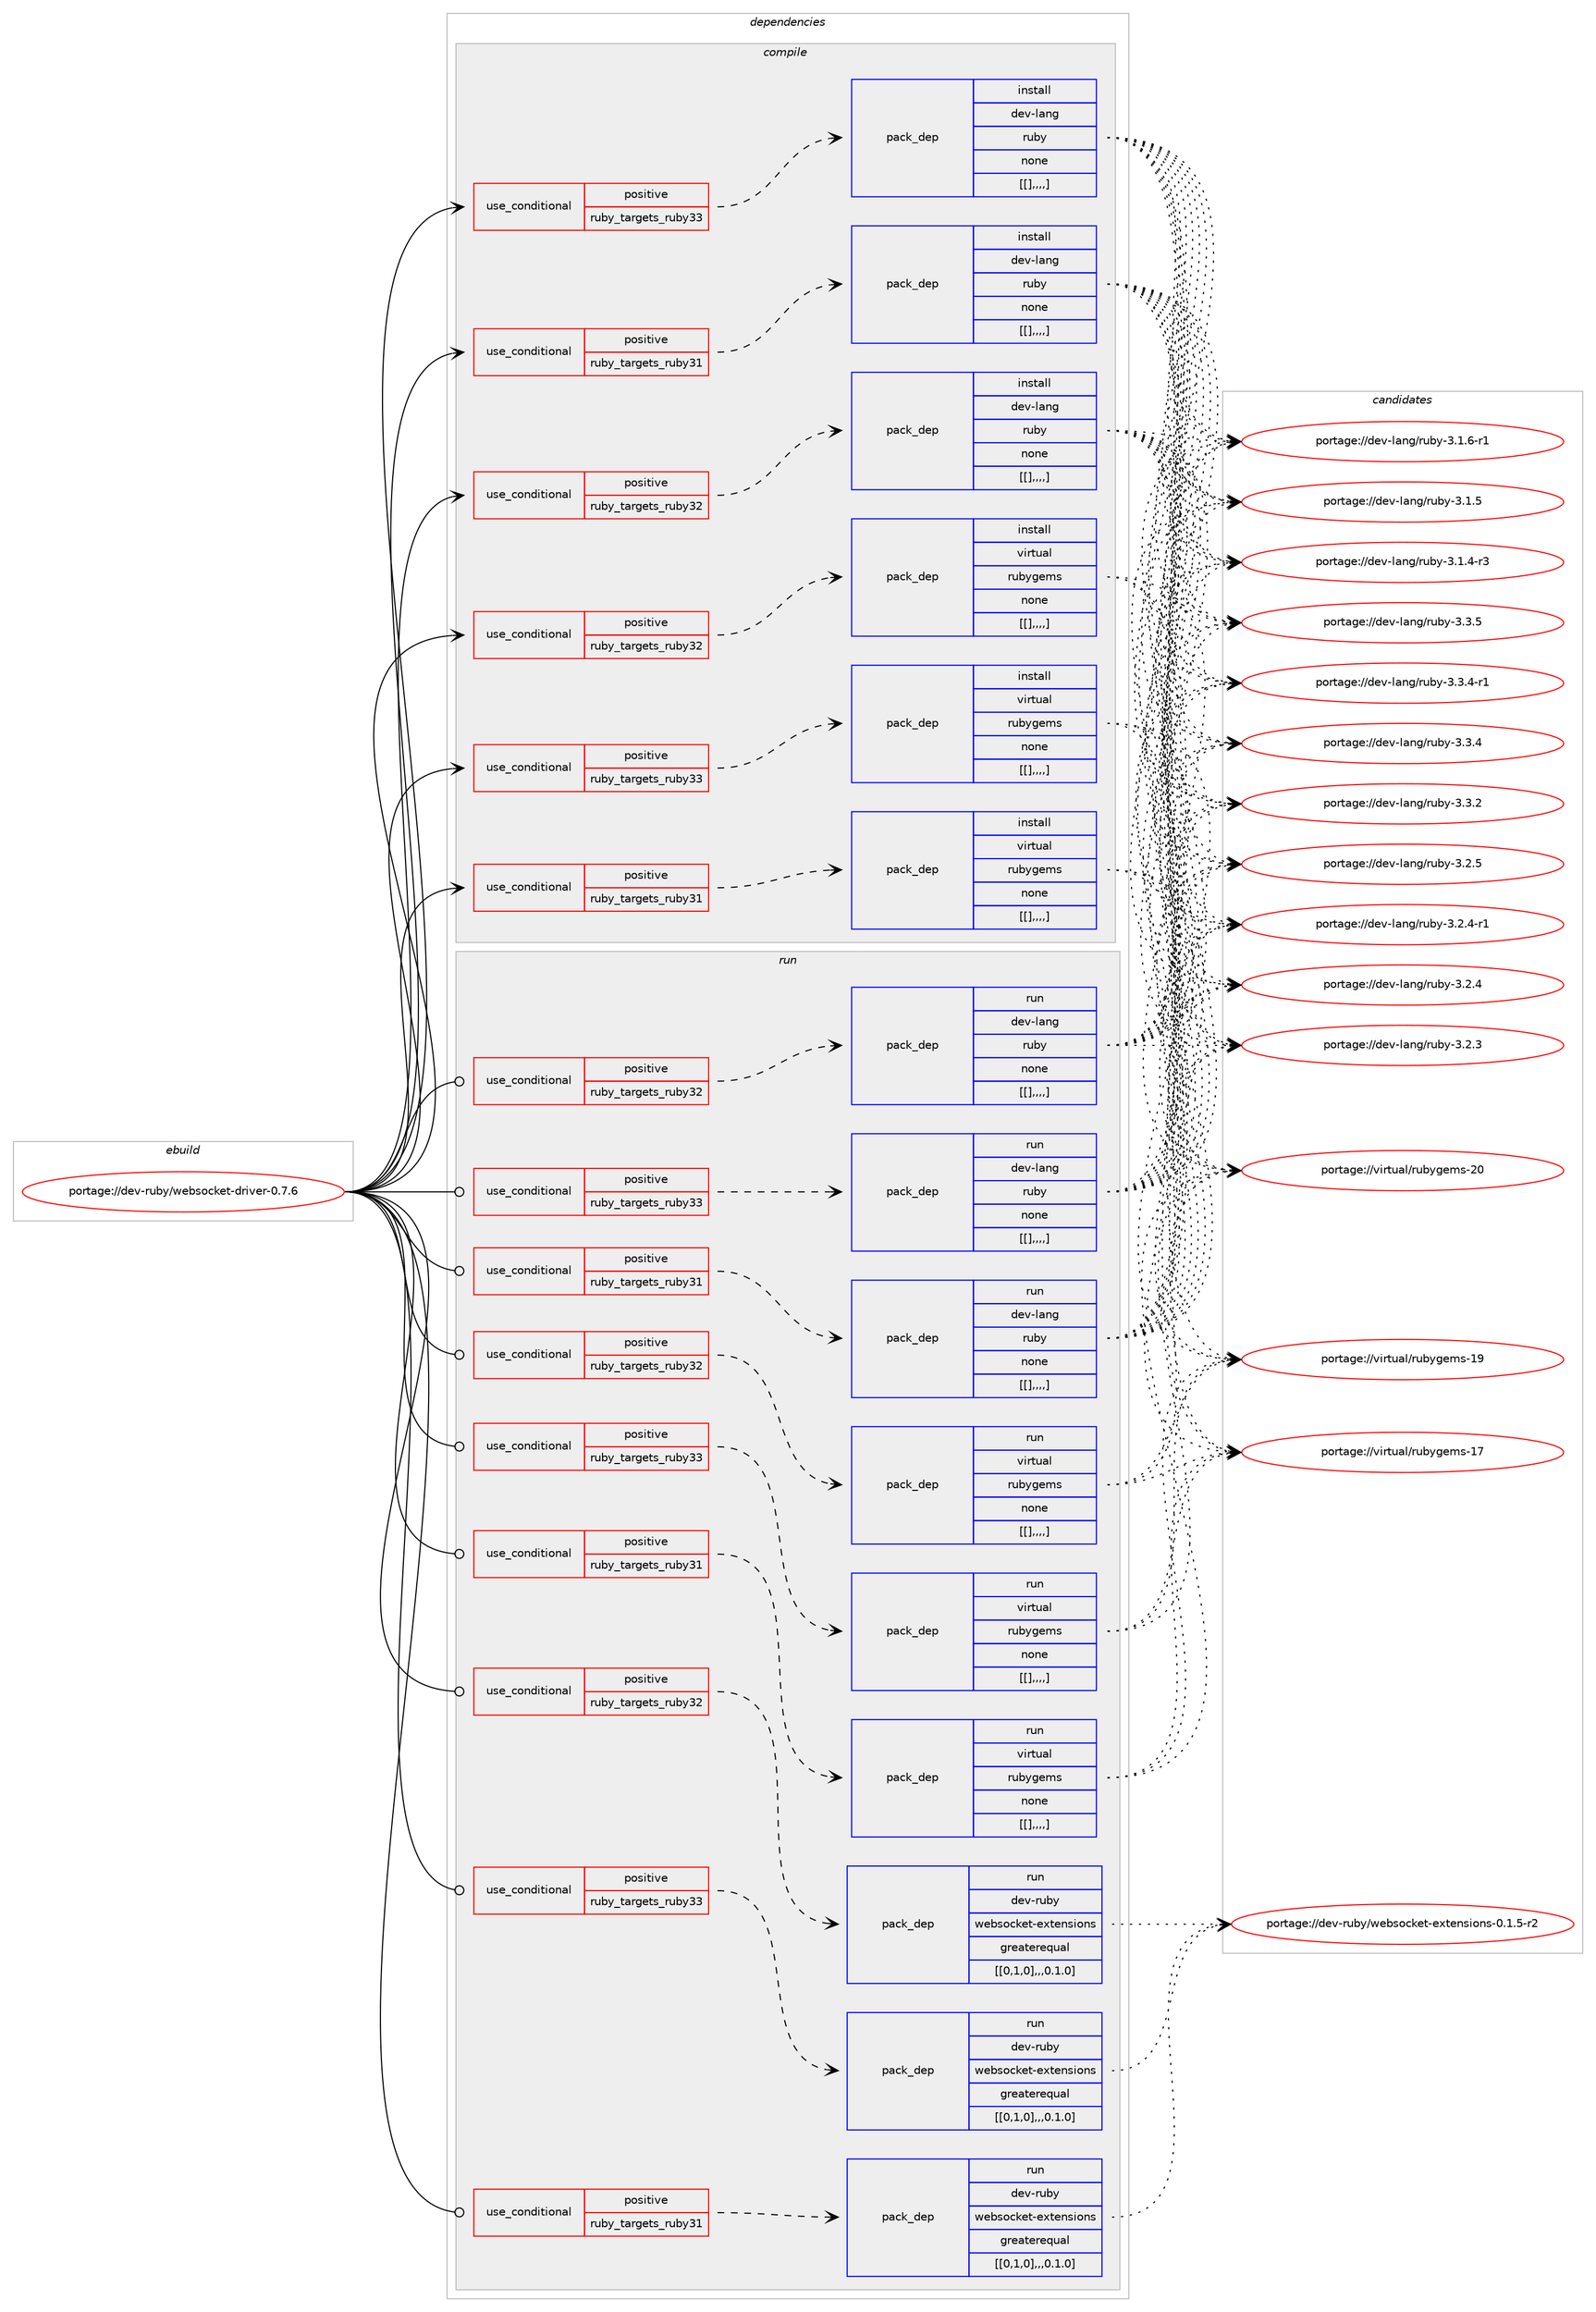 digraph prolog {

# *************
# Graph options
# *************

newrank=true;
concentrate=true;
compound=true;
graph [rankdir=LR,fontname=Helvetica,fontsize=10,ranksep=1.5];#, ranksep=2.5, nodesep=0.2];
edge  [arrowhead=vee];
node  [fontname=Helvetica,fontsize=10];

# **********
# The ebuild
# **********

subgraph cluster_leftcol {
color=gray;
label=<<i>ebuild</i>>;
id [label="portage://dev-ruby/websocket-driver-0.7.6", color=red, width=4, href="../dev-ruby/websocket-driver-0.7.6.svg"];
}

# ****************
# The dependencies
# ****************

subgraph cluster_midcol {
color=gray;
label=<<i>dependencies</i>>;
subgraph cluster_compile {
fillcolor="#eeeeee";
style=filled;
label=<<i>compile</i>>;
subgraph cond60398 {
dependency211350 [label=<<TABLE BORDER="0" CELLBORDER="1" CELLSPACING="0" CELLPADDING="4"><TR><TD ROWSPAN="3" CELLPADDING="10">use_conditional</TD></TR><TR><TD>positive</TD></TR><TR><TD>ruby_targets_ruby31</TD></TR></TABLE>>, shape=none, color=red];
subgraph pack149569 {
dependency211351 [label=<<TABLE BORDER="0" CELLBORDER="1" CELLSPACING="0" CELLPADDING="4" WIDTH="220"><TR><TD ROWSPAN="6" CELLPADDING="30">pack_dep</TD></TR><TR><TD WIDTH="110">install</TD></TR><TR><TD>dev-lang</TD></TR><TR><TD>ruby</TD></TR><TR><TD>none</TD></TR><TR><TD>[[],,,,]</TD></TR></TABLE>>, shape=none, color=blue];
}
dependency211350:e -> dependency211351:w [weight=20,style="dashed",arrowhead="vee"];
}
id:e -> dependency211350:w [weight=20,style="solid",arrowhead="vee"];
subgraph cond60399 {
dependency211352 [label=<<TABLE BORDER="0" CELLBORDER="1" CELLSPACING="0" CELLPADDING="4"><TR><TD ROWSPAN="3" CELLPADDING="10">use_conditional</TD></TR><TR><TD>positive</TD></TR><TR><TD>ruby_targets_ruby31</TD></TR></TABLE>>, shape=none, color=red];
subgraph pack149570 {
dependency211353 [label=<<TABLE BORDER="0" CELLBORDER="1" CELLSPACING="0" CELLPADDING="4" WIDTH="220"><TR><TD ROWSPAN="6" CELLPADDING="30">pack_dep</TD></TR><TR><TD WIDTH="110">install</TD></TR><TR><TD>virtual</TD></TR><TR><TD>rubygems</TD></TR><TR><TD>none</TD></TR><TR><TD>[[],,,,]</TD></TR></TABLE>>, shape=none, color=blue];
}
dependency211352:e -> dependency211353:w [weight=20,style="dashed",arrowhead="vee"];
}
id:e -> dependency211352:w [weight=20,style="solid",arrowhead="vee"];
subgraph cond60400 {
dependency211354 [label=<<TABLE BORDER="0" CELLBORDER="1" CELLSPACING="0" CELLPADDING="4"><TR><TD ROWSPAN="3" CELLPADDING="10">use_conditional</TD></TR><TR><TD>positive</TD></TR><TR><TD>ruby_targets_ruby32</TD></TR></TABLE>>, shape=none, color=red];
subgraph pack149571 {
dependency211355 [label=<<TABLE BORDER="0" CELLBORDER="1" CELLSPACING="0" CELLPADDING="4" WIDTH="220"><TR><TD ROWSPAN="6" CELLPADDING="30">pack_dep</TD></TR><TR><TD WIDTH="110">install</TD></TR><TR><TD>dev-lang</TD></TR><TR><TD>ruby</TD></TR><TR><TD>none</TD></TR><TR><TD>[[],,,,]</TD></TR></TABLE>>, shape=none, color=blue];
}
dependency211354:e -> dependency211355:w [weight=20,style="dashed",arrowhead="vee"];
}
id:e -> dependency211354:w [weight=20,style="solid",arrowhead="vee"];
subgraph cond60401 {
dependency211356 [label=<<TABLE BORDER="0" CELLBORDER="1" CELLSPACING="0" CELLPADDING="4"><TR><TD ROWSPAN="3" CELLPADDING="10">use_conditional</TD></TR><TR><TD>positive</TD></TR><TR><TD>ruby_targets_ruby32</TD></TR></TABLE>>, shape=none, color=red];
subgraph pack149572 {
dependency211357 [label=<<TABLE BORDER="0" CELLBORDER="1" CELLSPACING="0" CELLPADDING="4" WIDTH="220"><TR><TD ROWSPAN="6" CELLPADDING="30">pack_dep</TD></TR><TR><TD WIDTH="110">install</TD></TR><TR><TD>virtual</TD></TR><TR><TD>rubygems</TD></TR><TR><TD>none</TD></TR><TR><TD>[[],,,,]</TD></TR></TABLE>>, shape=none, color=blue];
}
dependency211356:e -> dependency211357:w [weight=20,style="dashed",arrowhead="vee"];
}
id:e -> dependency211356:w [weight=20,style="solid",arrowhead="vee"];
subgraph cond60402 {
dependency211358 [label=<<TABLE BORDER="0" CELLBORDER="1" CELLSPACING="0" CELLPADDING="4"><TR><TD ROWSPAN="3" CELLPADDING="10">use_conditional</TD></TR><TR><TD>positive</TD></TR><TR><TD>ruby_targets_ruby33</TD></TR></TABLE>>, shape=none, color=red];
subgraph pack149573 {
dependency211359 [label=<<TABLE BORDER="0" CELLBORDER="1" CELLSPACING="0" CELLPADDING="4" WIDTH="220"><TR><TD ROWSPAN="6" CELLPADDING="30">pack_dep</TD></TR><TR><TD WIDTH="110">install</TD></TR><TR><TD>dev-lang</TD></TR><TR><TD>ruby</TD></TR><TR><TD>none</TD></TR><TR><TD>[[],,,,]</TD></TR></TABLE>>, shape=none, color=blue];
}
dependency211358:e -> dependency211359:w [weight=20,style="dashed",arrowhead="vee"];
}
id:e -> dependency211358:w [weight=20,style="solid",arrowhead="vee"];
subgraph cond60403 {
dependency211360 [label=<<TABLE BORDER="0" CELLBORDER="1" CELLSPACING="0" CELLPADDING="4"><TR><TD ROWSPAN="3" CELLPADDING="10">use_conditional</TD></TR><TR><TD>positive</TD></TR><TR><TD>ruby_targets_ruby33</TD></TR></TABLE>>, shape=none, color=red];
subgraph pack149574 {
dependency211361 [label=<<TABLE BORDER="0" CELLBORDER="1" CELLSPACING="0" CELLPADDING="4" WIDTH="220"><TR><TD ROWSPAN="6" CELLPADDING="30">pack_dep</TD></TR><TR><TD WIDTH="110">install</TD></TR><TR><TD>virtual</TD></TR><TR><TD>rubygems</TD></TR><TR><TD>none</TD></TR><TR><TD>[[],,,,]</TD></TR></TABLE>>, shape=none, color=blue];
}
dependency211360:e -> dependency211361:w [weight=20,style="dashed",arrowhead="vee"];
}
id:e -> dependency211360:w [weight=20,style="solid",arrowhead="vee"];
}
subgraph cluster_compileandrun {
fillcolor="#eeeeee";
style=filled;
label=<<i>compile and run</i>>;
}
subgraph cluster_run {
fillcolor="#eeeeee";
style=filled;
label=<<i>run</i>>;
subgraph cond60404 {
dependency211362 [label=<<TABLE BORDER="0" CELLBORDER="1" CELLSPACING="0" CELLPADDING="4"><TR><TD ROWSPAN="3" CELLPADDING="10">use_conditional</TD></TR><TR><TD>positive</TD></TR><TR><TD>ruby_targets_ruby31</TD></TR></TABLE>>, shape=none, color=red];
subgraph pack149575 {
dependency211363 [label=<<TABLE BORDER="0" CELLBORDER="1" CELLSPACING="0" CELLPADDING="4" WIDTH="220"><TR><TD ROWSPAN="6" CELLPADDING="30">pack_dep</TD></TR><TR><TD WIDTH="110">run</TD></TR><TR><TD>dev-lang</TD></TR><TR><TD>ruby</TD></TR><TR><TD>none</TD></TR><TR><TD>[[],,,,]</TD></TR></TABLE>>, shape=none, color=blue];
}
dependency211362:e -> dependency211363:w [weight=20,style="dashed",arrowhead="vee"];
}
id:e -> dependency211362:w [weight=20,style="solid",arrowhead="odot"];
subgraph cond60405 {
dependency211364 [label=<<TABLE BORDER="0" CELLBORDER="1" CELLSPACING="0" CELLPADDING="4"><TR><TD ROWSPAN="3" CELLPADDING="10">use_conditional</TD></TR><TR><TD>positive</TD></TR><TR><TD>ruby_targets_ruby31</TD></TR></TABLE>>, shape=none, color=red];
subgraph pack149576 {
dependency211365 [label=<<TABLE BORDER="0" CELLBORDER="1" CELLSPACING="0" CELLPADDING="4" WIDTH="220"><TR><TD ROWSPAN="6" CELLPADDING="30">pack_dep</TD></TR><TR><TD WIDTH="110">run</TD></TR><TR><TD>dev-ruby</TD></TR><TR><TD>websocket-extensions</TD></TR><TR><TD>greaterequal</TD></TR><TR><TD>[[0,1,0],,,0.1.0]</TD></TR></TABLE>>, shape=none, color=blue];
}
dependency211364:e -> dependency211365:w [weight=20,style="dashed",arrowhead="vee"];
}
id:e -> dependency211364:w [weight=20,style="solid",arrowhead="odot"];
subgraph cond60406 {
dependency211366 [label=<<TABLE BORDER="0" CELLBORDER="1" CELLSPACING="0" CELLPADDING="4"><TR><TD ROWSPAN="3" CELLPADDING="10">use_conditional</TD></TR><TR><TD>positive</TD></TR><TR><TD>ruby_targets_ruby31</TD></TR></TABLE>>, shape=none, color=red];
subgraph pack149577 {
dependency211367 [label=<<TABLE BORDER="0" CELLBORDER="1" CELLSPACING="0" CELLPADDING="4" WIDTH="220"><TR><TD ROWSPAN="6" CELLPADDING="30">pack_dep</TD></TR><TR><TD WIDTH="110">run</TD></TR><TR><TD>virtual</TD></TR><TR><TD>rubygems</TD></TR><TR><TD>none</TD></TR><TR><TD>[[],,,,]</TD></TR></TABLE>>, shape=none, color=blue];
}
dependency211366:e -> dependency211367:w [weight=20,style="dashed",arrowhead="vee"];
}
id:e -> dependency211366:w [weight=20,style="solid",arrowhead="odot"];
subgraph cond60407 {
dependency211368 [label=<<TABLE BORDER="0" CELLBORDER="1" CELLSPACING="0" CELLPADDING="4"><TR><TD ROWSPAN="3" CELLPADDING="10">use_conditional</TD></TR><TR><TD>positive</TD></TR><TR><TD>ruby_targets_ruby32</TD></TR></TABLE>>, shape=none, color=red];
subgraph pack149578 {
dependency211369 [label=<<TABLE BORDER="0" CELLBORDER="1" CELLSPACING="0" CELLPADDING="4" WIDTH="220"><TR><TD ROWSPAN="6" CELLPADDING="30">pack_dep</TD></TR><TR><TD WIDTH="110">run</TD></TR><TR><TD>dev-lang</TD></TR><TR><TD>ruby</TD></TR><TR><TD>none</TD></TR><TR><TD>[[],,,,]</TD></TR></TABLE>>, shape=none, color=blue];
}
dependency211368:e -> dependency211369:w [weight=20,style="dashed",arrowhead="vee"];
}
id:e -> dependency211368:w [weight=20,style="solid",arrowhead="odot"];
subgraph cond60408 {
dependency211370 [label=<<TABLE BORDER="0" CELLBORDER="1" CELLSPACING="0" CELLPADDING="4"><TR><TD ROWSPAN="3" CELLPADDING="10">use_conditional</TD></TR><TR><TD>positive</TD></TR><TR><TD>ruby_targets_ruby32</TD></TR></TABLE>>, shape=none, color=red];
subgraph pack149579 {
dependency211371 [label=<<TABLE BORDER="0" CELLBORDER="1" CELLSPACING="0" CELLPADDING="4" WIDTH="220"><TR><TD ROWSPAN="6" CELLPADDING="30">pack_dep</TD></TR><TR><TD WIDTH="110">run</TD></TR><TR><TD>dev-ruby</TD></TR><TR><TD>websocket-extensions</TD></TR><TR><TD>greaterequal</TD></TR><TR><TD>[[0,1,0],,,0.1.0]</TD></TR></TABLE>>, shape=none, color=blue];
}
dependency211370:e -> dependency211371:w [weight=20,style="dashed",arrowhead="vee"];
}
id:e -> dependency211370:w [weight=20,style="solid",arrowhead="odot"];
subgraph cond60409 {
dependency211372 [label=<<TABLE BORDER="0" CELLBORDER="1" CELLSPACING="0" CELLPADDING="4"><TR><TD ROWSPAN="3" CELLPADDING="10">use_conditional</TD></TR><TR><TD>positive</TD></TR><TR><TD>ruby_targets_ruby32</TD></TR></TABLE>>, shape=none, color=red];
subgraph pack149580 {
dependency211373 [label=<<TABLE BORDER="0" CELLBORDER="1" CELLSPACING="0" CELLPADDING="4" WIDTH="220"><TR><TD ROWSPAN="6" CELLPADDING="30">pack_dep</TD></TR><TR><TD WIDTH="110">run</TD></TR><TR><TD>virtual</TD></TR><TR><TD>rubygems</TD></TR><TR><TD>none</TD></TR><TR><TD>[[],,,,]</TD></TR></TABLE>>, shape=none, color=blue];
}
dependency211372:e -> dependency211373:w [weight=20,style="dashed",arrowhead="vee"];
}
id:e -> dependency211372:w [weight=20,style="solid",arrowhead="odot"];
subgraph cond60410 {
dependency211374 [label=<<TABLE BORDER="0" CELLBORDER="1" CELLSPACING="0" CELLPADDING="4"><TR><TD ROWSPAN="3" CELLPADDING="10">use_conditional</TD></TR><TR><TD>positive</TD></TR><TR><TD>ruby_targets_ruby33</TD></TR></TABLE>>, shape=none, color=red];
subgraph pack149581 {
dependency211375 [label=<<TABLE BORDER="0" CELLBORDER="1" CELLSPACING="0" CELLPADDING="4" WIDTH="220"><TR><TD ROWSPAN="6" CELLPADDING="30">pack_dep</TD></TR><TR><TD WIDTH="110">run</TD></TR><TR><TD>dev-lang</TD></TR><TR><TD>ruby</TD></TR><TR><TD>none</TD></TR><TR><TD>[[],,,,]</TD></TR></TABLE>>, shape=none, color=blue];
}
dependency211374:e -> dependency211375:w [weight=20,style="dashed",arrowhead="vee"];
}
id:e -> dependency211374:w [weight=20,style="solid",arrowhead="odot"];
subgraph cond60411 {
dependency211376 [label=<<TABLE BORDER="0" CELLBORDER="1" CELLSPACING="0" CELLPADDING="4"><TR><TD ROWSPAN="3" CELLPADDING="10">use_conditional</TD></TR><TR><TD>positive</TD></TR><TR><TD>ruby_targets_ruby33</TD></TR></TABLE>>, shape=none, color=red];
subgraph pack149582 {
dependency211377 [label=<<TABLE BORDER="0" CELLBORDER="1" CELLSPACING="0" CELLPADDING="4" WIDTH="220"><TR><TD ROWSPAN="6" CELLPADDING="30">pack_dep</TD></TR><TR><TD WIDTH="110">run</TD></TR><TR><TD>dev-ruby</TD></TR><TR><TD>websocket-extensions</TD></TR><TR><TD>greaterequal</TD></TR><TR><TD>[[0,1,0],,,0.1.0]</TD></TR></TABLE>>, shape=none, color=blue];
}
dependency211376:e -> dependency211377:w [weight=20,style="dashed",arrowhead="vee"];
}
id:e -> dependency211376:w [weight=20,style="solid",arrowhead="odot"];
subgraph cond60412 {
dependency211378 [label=<<TABLE BORDER="0" CELLBORDER="1" CELLSPACING="0" CELLPADDING="4"><TR><TD ROWSPAN="3" CELLPADDING="10">use_conditional</TD></TR><TR><TD>positive</TD></TR><TR><TD>ruby_targets_ruby33</TD></TR></TABLE>>, shape=none, color=red];
subgraph pack149583 {
dependency211379 [label=<<TABLE BORDER="0" CELLBORDER="1" CELLSPACING="0" CELLPADDING="4" WIDTH="220"><TR><TD ROWSPAN="6" CELLPADDING="30">pack_dep</TD></TR><TR><TD WIDTH="110">run</TD></TR><TR><TD>virtual</TD></TR><TR><TD>rubygems</TD></TR><TR><TD>none</TD></TR><TR><TD>[[],,,,]</TD></TR></TABLE>>, shape=none, color=blue];
}
dependency211378:e -> dependency211379:w [weight=20,style="dashed",arrowhead="vee"];
}
id:e -> dependency211378:w [weight=20,style="solid",arrowhead="odot"];
}
}

# **************
# The candidates
# **************

subgraph cluster_choices {
rank=same;
color=gray;
label=<<i>candidates</i>>;

subgraph choice149569 {
color=black;
nodesep=1;
choice10010111845108971101034711411798121455146514653 [label="portage://dev-lang/ruby-3.3.5", color=red, width=4,href="../dev-lang/ruby-3.3.5.svg"];
choice100101118451089711010347114117981214551465146524511449 [label="portage://dev-lang/ruby-3.3.4-r1", color=red, width=4,href="../dev-lang/ruby-3.3.4-r1.svg"];
choice10010111845108971101034711411798121455146514652 [label="portage://dev-lang/ruby-3.3.4", color=red, width=4,href="../dev-lang/ruby-3.3.4.svg"];
choice10010111845108971101034711411798121455146514650 [label="portage://dev-lang/ruby-3.3.2", color=red, width=4,href="../dev-lang/ruby-3.3.2.svg"];
choice10010111845108971101034711411798121455146504653 [label="portage://dev-lang/ruby-3.2.5", color=red, width=4,href="../dev-lang/ruby-3.2.5.svg"];
choice100101118451089711010347114117981214551465046524511449 [label="portage://dev-lang/ruby-3.2.4-r1", color=red, width=4,href="../dev-lang/ruby-3.2.4-r1.svg"];
choice10010111845108971101034711411798121455146504652 [label="portage://dev-lang/ruby-3.2.4", color=red, width=4,href="../dev-lang/ruby-3.2.4.svg"];
choice10010111845108971101034711411798121455146504651 [label="portage://dev-lang/ruby-3.2.3", color=red, width=4,href="../dev-lang/ruby-3.2.3.svg"];
choice100101118451089711010347114117981214551464946544511449 [label="portage://dev-lang/ruby-3.1.6-r1", color=red, width=4,href="../dev-lang/ruby-3.1.6-r1.svg"];
choice10010111845108971101034711411798121455146494653 [label="portage://dev-lang/ruby-3.1.5", color=red, width=4,href="../dev-lang/ruby-3.1.5.svg"];
choice100101118451089711010347114117981214551464946524511451 [label="portage://dev-lang/ruby-3.1.4-r3", color=red, width=4,href="../dev-lang/ruby-3.1.4-r3.svg"];
dependency211351:e -> choice10010111845108971101034711411798121455146514653:w [style=dotted,weight="100"];
dependency211351:e -> choice100101118451089711010347114117981214551465146524511449:w [style=dotted,weight="100"];
dependency211351:e -> choice10010111845108971101034711411798121455146514652:w [style=dotted,weight="100"];
dependency211351:e -> choice10010111845108971101034711411798121455146514650:w [style=dotted,weight="100"];
dependency211351:e -> choice10010111845108971101034711411798121455146504653:w [style=dotted,weight="100"];
dependency211351:e -> choice100101118451089711010347114117981214551465046524511449:w [style=dotted,weight="100"];
dependency211351:e -> choice10010111845108971101034711411798121455146504652:w [style=dotted,weight="100"];
dependency211351:e -> choice10010111845108971101034711411798121455146504651:w [style=dotted,weight="100"];
dependency211351:e -> choice100101118451089711010347114117981214551464946544511449:w [style=dotted,weight="100"];
dependency211351:e -> choice10010111845108971101034711411798121455146494653:w [style=dotted,weight="100"];
dependency211351:e -> choice100101118451089711010347114117981214551464946524511451:w [style=dotted,weight="100"];
}
subgraph choice149570 {
color=black;
nodesep=1;
choice118105114116117971084711411798121103101109115455048 [label="portage://virtual/rubygems-20", color=red, width=4,href="../virtual/rubygems-20.svg"];
choice118105114116117971084711411798121103101109115454957 [label="portage://virtual/rubygems-19", color=red, width=4,href="../virtual/rubygems-19.svg"];
choice118105114116117971084711411798121103101109115454955 [label="portage://virtual/rubygems-17", color=red, width=4,href="../virtual/rubygems-17.svg"];
dependency211353:e -> choice118105114116117971084711411798121103101109115455048:w [style=dotted,weight="100"];
dependency211353:e -> choice118105114116117971084711411798121103101109115454957:w [style=dotted,weight="100"];
dependency211353:e -> choice118105114116117971084711411798121103101109115454955:w [style=dotted,weight="100"];
}
subgraph choice149571 {
color=black;
nodesep=1;
choice10010111845108971101034711411798121455146514653 [label="portage://dev-lang/ruby-3.3.5", color=red, width=4,href="../dev-lang/ruby-3.3.5.svg"];
choice100101118451089711010347114117981214551465146524511449 [label="portage://dev-lang/ruby-3.3.4-r1", color=red, width=4,href="../dev-lang/ruby-3.3.4-r1.svg"];
choice10010111845108971101034711411798121455146514652 [label="portage://dev-lang/ruby-3.3.4", color=red, width=4,href="../dev-lang/ruby-3.3.4.svg"];
choice10010111845108971101034711411798121455146514650 [label="portage://dev-lang/ruby-3.3.2", color=red, width=4,href="../dev-lang/ruby-3.3.2.svg"];
choice10010111845108971101034711411798121455146504653 [label="portage://dev-lang/ruby-3.2.5", color=red, width=4,href="../dev-lang/ruby-3.2.5.svg"];
choice100101118451089711010347114117981214551465046524511449 [label="portage://dev-lang/ruby-3.2.4-r1", color=red, width=4,href="../dev-lang/ruby-3.2.4-r1.svg"];
choice10010111845108971101034711411798121455146504652 [label="portage://dev-lang/ruby-3.2.4", color=red, width=4,href="../dev-lang/ruby-3.2.4.svg"];
choice10010111845108971101034711411798121455146504651 [label="portage://dev-lang/ruby-3.2.3", color=red, width=4,href="../dev-lang/ruby-3.2.3.svg"];
choice100101118451089711010347114117981214551464946544511449 [label="portage://dev-lang/ruby-3.1.6-r1", color=red, width=4,href="../dev-lang/ruby-3.1.6-r1.svg"];
choice10010111845108971101034711411798121455146494653 [label="portage://dev-lang/ruby-3.1.5", color=red, width=4,href="../dev-lang/ruby-3.1.5.svg"];
choice100101118451089711010347114117981214551464946524511451 [label="portage://dev-lang/ruby-3.1.4-r3", color=red, width=4,href="../dev-lang/ruby-3.1.4-r3.svg"];
dependency211355:e -> choice10010111845108971101034711411798121455146514653:w [style=dotted,weight="100"];
dependency211355:e -> choice100101118451089711010347114117981214551465146524511449:w [style=dotted,weight="100"];
dependency211355:e -> choice10010111845108971101034711411798121455146514652:w [style=dotted,weight="100"];
dependency211355:e -> choice10010111845108971101034711411798121455146514650:w [style=dotted,weight="100"];
dependency211355:e -> choice10010111845108971101034711411798121455146504653:w [style=dotted,weight="100"];
dependency211355:e -> choice100101118451089711010347114117981214551465046524511449:w [style=dotted,weight="100"];
dependency211355:e -> choice10010111845108971101034711411798121455146504652:w [style=dotted,weight="100"];
dependency211355:e -> choice10010111845108971101034711411798121455146504651:w [style=dotted,weight="100"];
dependency211355:e -> choice100101118451089711010347114117981214551464946544511449:w [style=dotted,weight="100"];
dependency211355:e -> choice10010111845108971101034711411798121455146494653:w [style=dotted,weight="100"];
dependency211355:e -> choice100101118451089711010347114117981214551464946524511451:w [style=dotted,weight="100"];
}
subgraph choice149572 {
color=black;
nodesep=1;
choice118105114116117971084711411798121103101109115455048 [label="portage://virtual/rubygems-20", color=red, width=4,href="../virtual/rubygems-20.svg"];
choice118105114116117971084711411798121103101109115454957 [label="portage://virtual/rubygems-19", color=red, width=4,href="../virtual/rubygems-19.svg"];
choice118105114116117971084711411798121103101109115454955 [label="portage://virtual/rubygems-17", color=red, width=4,href="../virtual/rubygems-17.svg"];
dependency211357:e -> choice118105114116117971084711411798121103101109115455048:w [style=dotted,weight="100"];
dependency211357:e -> choice118105114116117971084711411798121103101109115454957:w [style=dotted,weight="100"];
dependency211357:e -> choice118105114116117971084711411798121103101109115454955:w [style=dotted,weight="100"];
}
subgraph choice149573 {
color=black;
nodesep=1;
choice10010111845108971101034711411798121455146514653 [label="portage://dev-lang/ruby-3.3.5", color=red, width=4,href="../dev-lang/ruby-3.3.5.svg"];
choice100101118451089711010347114117981214551465146524511449 [label="portage://dev-lang/ruby-3.3.4-r1", color=red, width=4,href="../dev-lang/ruby-3.3.4-r1.svg"];
choice10010111845108971101034711411798121455146514652 [label="portage://dev-lang/ruby-3.3.4", color=red, width=4,href="../dev-lang/ruby-3.3.4.svg"];
choice10010111845108971101034711411798121455146514650 [label="portage://dev-lang/ruby-3.3.2", color=red, width=4,href="../dev-lang/ruby-3.3.2.svg"];
choice10010111845108971101034711411798121455146504653 [label="portage://dev-lang/ruby-3.2.5", color=red, width=4,href="../dev-lang/ruby-3.2.5.svg"];
choice100101118451089711010347114117981214551465046524511449 [label="portage://dev-lang/ruby-3.2.4-r1", color=red, width=4,href="../dev-lang/ruby-3.2.4-r1.svg"];
choice10010111845108971101034711411798121455146504652 [label="portage://dev-lang/ruby-3.2.4", color=red, width=4,href="../dev-lang/ruby-3.2.4.svg"];
choice10010111845108971101034711411798121455146504651 [label="portage://dev-lang/ruby-3.2.3", color=red, width=4,href="../dev-lang/ruby-3.2.3.svg"];
choice100101118451089711010347114117981214551464946544511449 [label="portage://dev-lang/ruby-3.1.6-r1", color=red, width=4,href="../dev-lang/ruby-3.1.6-r1.svg"];
choice10010111845108971101034711411798121455146494653 [label="portage://dev-lang/ruby-3.1.5", color=red, width=4,href="../dev-lang/ruby-3.1.5.svg"];
choice100101118451089711010347114117981214551464946524511451 [label="portage://dev-lang/ruby-3.1.4-r3", color=red, width=4,href="../dev-lang/ruby-3.1.4-r3.svg"];
dependency211359:e -> choice10010111845108971101034711411798121455146514653:w [style=dotted,weight="100"];
dependency211359:e -> choice100101118451089711010347114117981214551465146524511449:w [style=dotted,weight="100"];
dependency211359:e -> choice10010111845108971101034711411798121455146514652:w [style=dotted,weight="100"];
dependency211359:e -> choice10010111845108971101034711411798121455146514650:w [style=dotted,weight="100"];
dependency211359:e -> choice10010111845108971101034711411798121455146504653:w [style=dotted,weight="100"];
dependency211359:e -> choice100101118451089711010347114117981214551465046524511449:w [style=dotted,weight="100"];
dependency211359:e -> choice10010111845108971101034711411798121455146504652:w [style=dotted,weight="100"];
dependency211359:e -> choice10010111845108971101034711411798121455146504651:w [style=dotted,weight="100"];
dependency211359:e -> choice100101118451089711010347114117981214551464946544511449:w [style=dotted,weight="100"];
dependency211359:e -> choice10010111845108971101034711411798121455146494653:w [style=dotted,weight="100"];
dependency211359:e -> choice100101118451089711010347114117981214551464946524511451:w [style=dotted,weight="100"];
}
subgraph choice149574 {
color=black;
nodesep=1;
choice118105114116117971084711411798121103101109115455048 [label="portage://virtual/rubygems-20", color=red, width=4,href="../virtual/rubygems-20.svg"];
choice118105114116117971084711411798121103101109115454957 [label="portage://virtual/rubygems-19", color=red, width=4,href="../virtual/rubygems-19.svg"];
choice118105114116117971084711411798121103101109115454955 [label="portage://virtual/rubygems-17", color=red, width=4,href="../virtual/rubygems-17.svg"];
dependency211361:e -> choice118105114116117971084711411798121103101109115455048:w [style=dotted,weight="100"];
dependency211361:e -> choice118105114116117971084711411798121103101109115454957:w [style=dotted,weight="100"];
dependency211361:e -> choice118105114116117971084711411798121103101109115454955:w [style=dotted,weight="100"];
}
subgraph choice149575 {
color=black;
nodesep=1;
choice10010111845108971101034711411798121455146514653 [label="portage://dev-lang/ruby-3.3.5", color=red, width=4,href="../dev-lang/ruby-3.3.5.svg"];
choice100101118451089711010347114117981214551465146524511449 [label="portage://dev-lang/ruby-3.3.4-r1", color=red, width=4,href="../dev-lang/ruby-3.3.4-r1.svg"];
choice10010111845108971101034711411798121455146514652 [label="portage://dev-lang/ruby-3.3.4", color=red, width=4,href="../dev-lang/ruby-3.3.4.svg"];
choice10010111845108971101034711411798121455146514650 [label="portage://dev-lang/ruby-3.3.2", color=red, width=4,href="../dev-lang/ruby-3.3.2.svg"];
choice10010111845108971101034711411798121455146504653 [label="portage://dev-lang/ruby-3.2.5", color=red, width=4,href="../dev-lang/ruby-3.2.5.svg"];
choice100101118451089711010347114117981214551465046524511449 [label="portage://dev-lang/ruby-3.2.4-r1", color=red, width=4,href="../dev-lang/ruby-3.2.4-r1.svg"];
choice10010111845108971101034711411798121455146504652 [label="portage://dev-lang/ruby-3.2.4", color=red, width=4,href="../dev-lang/ruby-3.2.4.svg"];
choice10010111845108971101034711411798121455146504651 [label="portage://dev-lang/ruby-3.2.3", color=red, width=4,href="../dev-lang/ruby-3.2.3.svg"];
choice100101118451089711010347114117981214551464946544511449 [label="portage://dev-lang/ruby-3.1.6-r1", color=red, width=4,href="../dev-lang/ruby-3.1.6-r1.svg"];
choice10010111845108971101034711411798121455146494653 [label="portage://dev-lang/ruby-3.1.5", color=red, width=4,href="../dev-lang/ruby-3.1.5.svg"];
choice100101118451089711010347114117981214551464946524511451 [label="portage://dev-lang/ruby-3.1.4-r3", color=red, width=4,href="../dev-lang/ruby-3.1.4-r3.svg"];
dependency211363:e -> choice10010111845108971101034711411798121455146514653:w [style=dotted,weight="100"];
dependency211363:e -> choice100101118451089711010347114117981214551465146524511449:w [style=dotted,weight="100"];
dependency211363:e -> choice10010111845108971101034711411798121455146514652:w [style=dotted,weight="100"];
dependency211363:e -> choice10010111845108971101034711411798121455146514650:w [style=dotted,weight="100"];
dependency211363:e -> choice10010111845108971101034711411798121455146504653:w [style=dotted,weight="100"];
dependency211363:e -> choice100101118451089711010347114117981214551465046524511449:w [style=dotted,weight="100"];
dependency211363:e -> choice10010111845108971101034711411798121455146504652:w [style=dotted,weight="100"];
dependency211363:e -> choice10010111845108971101034711411798121455146504651:w [style=dotted,weight="100"];
dependency211363:e -> choice100101118451089711010347114117981214551464946544511449:w [style=dotted,weight="100"];
dependency211363:e -> choice10010111845108971101034711411798121455146494653:w [style=dotted,weight="100"];
dependency211363:e -> choice100101118451089711010347114117981214551464946524511451:w [style=dotted,weight="100"];
}
subgraph choice149576 {
color=black;
nodesep=1;
choice1001011184511411798121471191019811511199107101116451011201161011101151051111101154548464946534511450 [label="portage://dev-ruby/websocket-extensions-0.1.5-r2", color=red, width=4,href="../dev-ruby/websocket-extensions-0.1.5-r2.svg"];
dependency211365:e -> choice1001011184511411798121471191019811511199107101116451011201161011101151051111101154548464946534511450:w [style=dotted,weight="100"];
}
subgraph choice149577 {
color=black;
nodesep=1;
choice118105114116117971084711411798121103101109115455048 [label="portage://virtual/rubygems-20", color=red, width=4,href="../virtual/rubygems-20.svg"];
choice118105114116117971084711411798121103101109115454957 [label="portage://virtual/rubygems-19", color=red, width=4,href="../virtual/rubygems-19.svg"];
choice118105114116117971084711411798121103101109115454955 [label="portage://virtual/rubygems-17", color=red, width=4,href="../virtual/rubygems-17.svg"];
dependency211367:e -> choice118105114116117971084711411798121103101109115455048:w [style=dotted,weight="100"];
dependency211367:e -> choice118105114116117971084711411798121103101109115454957:w [style=dotted,weight="100"];
dependency211367:e -> choice118105114116117971084711411798121103101109115454955:w [style=dotted,weight="100"];
}
subgraph choice149578 {
color=black;
nodesep=1;
choice10010111845108971101034711411798121455146514653 [label="portage://dev-lang/ruby-3.3.5", color=red, width=4,href="../dev-lang/ruby-3.3.5.svg"];
choice100101118451089711010347114117981214551465146524511449 [label="portage://dev-lang/ruby-3.3.4-r1", color=red, width=4,href="../dev-lang/ruby-3.3.4-r1.svg"];
choice10010111845108971101034711411798121455146514652 [label="portage://dev-lang/ruby-3.3.4", color=red, width=4,href="../dev-lang/ruby-3.3.4.svg"];
choice10010111845108971101034711411798121455146514650 [label="portage://dev-lang/ruby-3.3.2", color=red, width=4,href="../dev-lang/ruby-3.3.2.svg"];
choice10010111845108971101034711411798121455146504653 [label="portage://dev-lang/ruby-3.2.5", color=red, width=4,href="../dev-lang/ruby-3.2.5.svg"];
choice100101118451089711010347114117981214551465046524511449 [label="portage://dev-lang/ruby-3.2.4-r1", color=red, width=4,href="../dev-lang/ruby-3.2.4-r1.svg"];
choice10010111845108971101034711411798121455146504652 [label="portage://dev-lang/ruby-3.2.4", color=red, width=4,href="../dev-lang/ruby-3.2.4.svg"];
choice10010111845108971101034711411798121455146504651 [label="portage://dev-lang/ruby-3.2.3", color=red, width=4,href="../dev-lang/ruby-3.2.3.svg"];
choice100101118451089711010347114117981214551464946544511449 [label="portage://dev-lang/ruby-3.1.6-r1", color=red, width=4,href="../dev-lang/ruby-3.1.6-r1.svg"];
choice10010111845108971101034711411798121455146494653 [label="portage://dev-lang/ruby-3.1.5", color=red, width=4,href="../dev-lang/ruby-3.1.5.svg"];
choice100101118451089711010347114117981214551464946524511451 [label="portage://dev-lang/ruby-3.1.4-r3", color=red, width=4,href="../dev-lang/ruby-3.1.4-r3.svg"];
dependency211369:e -> choice10010111845108971101034711411798121455146514653:w [style=dotted,weight="100"];
dependency211369:e -> choice100101118451089711010347114117981214551465146524511449:w [style=dotted,weight="100"];
dependency211369:e -> choice10010111845108971101034711411798121455146514652:w [style=dotted,weight="100"];
dependency211369:e -> choice10010111845108971101034711411798121455146514650:w [style=dotted,weight="100"];
dependency211369:e -> choice10010111845108971101034711411798121455146504653:w [style=dotted,weight="100"];
dependency211369:e -> choice100101118451089711010347114117981214551465046524511449:w [style=dotted,weight="100"];
dependency211369:e -> choice10010111845108971101034711411798121455146504652:w [style=dotted,weight="100"];
dependency211369:e -> choice10010111845108971101034711411798121455146504651:w [style=dotted,weight="100"];
dependency211369:e -> choice100101118451089711010347114117981214551464946544511449:w [style=dotted,weight="100"];
dependency211369:e -> choice10010111845108971101034711411798121455146494653:w [style=dotted,weight="100"];
dependency211369:e -> choice100101118451089711010347114117981214551464946524511451:w [style=dotted,weight="100"];
}
subgraph choice149579 {
color=black;
nodesep=1;
choice1001011184511411798121471191019811511199107101116451011201161011101151051111101154548464946534511450 [label="portage://dev-ruby/websocket-extensions-0.1.5-r2", color=red, width=4,href="../dev-ruby/websocket-extensions-0.1.5-r2.svg"];
dependency211371:e -> choice1001011184511411798121471191019811511199107101116451011201161011101151051111101154548464946534511450:w [style=dotted,weight="100"];
}
subgraph choice149580 {
color=black;
nodesep=1;
choice118105114116117971084711411798121103101109115455048 [label="portage://virtual/rubygems-20", color=red, width=4,href="../virtual/rubygems-20.svg"];
choice118105114116117971084711411798121103101109115454957 [label="portage://virtual/rubygems-19", color=red, width=4,href="../virtual/rubygems-19.svg"];
choice118105114116117971084711411798121103101109115454955 [label="portage://virtual/rubygems-17", color=red, width=4,href="../virtual/rubygems-17.svg"];
dependency211373:e -> choice118105114116117971084711411798121103101109115455048:w [style=dotted,weight="100"];
dependency211373:e -> choice118105114116117971084711411798121103101109115454957:w [style=dotted,weight="100"];
dependency211373:e -> choice118105114116117971084711411798121103101109115454955:w [style=dotted,weight="100"];
}
subgraph choice149581 {
color=black;
nodesep=1;
choice10010111845108971101034711411798121455146514653 [label="portage://dev-lang/ruby-3.3.5", color=red, width=4,href="../dev-lang/ruby-3.3.5.svg"];
choice100101118451089711010347114117981214551465146524511449 [label="portage://dev-lang/ruby-3.3.4-r1", color=red, width=4,href="../dev-lang/ruby-3.3.4-r1.svg"];
choice10010111845108971101034711411798121455146514652 [label="portage://dev-lang/ruby-3.3.4", color=red, width=4,href="../dev-lang/ruby-3.3.4.svg"];
choice10010111845108971101034711411798121455146514650 [label="portage://dev-lang/ruby-3.3.2", color=red, width=4,href="../dev-lang/ruby-3.3.2.svg"];
choice10010111845108971101034711411798121455146504653 [label="portage://dev-lang/ruby-3.2.5", color=red, width=4,href="../dev-lang/ruby-3.2.5.svg"];
choice100101118451089711010347114117981214551465046524511449 [label="portage://dev-lang/ruby-3.2.4-r1", color=red, width=4,href="../dev-lang/ruby-3.2.4-r1.svg"];
choice10010111845108971101034711411798121455146504652 [label="portage://dev-lang/ruby-3.2.4", color=red, width=4,href="../dev-lang/ruby-3.2.4.svg"];
choice10010111845108971101034711411798121455146504651 [label="portage://dev-lang/ruby-3.2.3", color=red, width=4,href="../dev-lang/ruby-3.2.3.svg"];
choice100101118451089711010347114117981214551464946544511449 [label="portage://dev-lang/ruby-3.1.6-r1", color=red, width=4,href="../dev-lang/ruby-3.1.6-r1.svg"];
choice10010111845108971101034711411798121455146494653 [label="portage://dev-lang/ruby-3.1.5", color=red, width=4,href="../dev-lang/ruby-3.1.5.svg"];
choice100101118451089711010347114117981214551464946524511451 [label="portage://dev-lang/ruby-3.1.4-r3", color=red, width=4,href="../dev-lang/ruby-3.1.4-r3.svg"];
dependency211375:e -> choice10010111845108971101034711411798121455146514653:w [style=dotted,weight="100"];
dependency211375:e -> choice100101118451089711010347114117981214551465146524511449:w [style=dotted,weight="100"];
dependency211375:e -> choice10010111845108971101034711411798121455146514652:w [style=dotted,weight="100"];
dependency211375:e -> choice10010111845108971101034711411798121455146514650:w [style=dotted,weight="100"];
dependency211375:e -> choice10010111845108971101034711411798121455146504653:w [style=dotted,weight="100"];
dependency211375:e -> choice100101118451089711010347114117981214551465046524511449:w [style=dotted,weight="100"];
dependency211375:e -> choice10010111845108971101034711411798121455146504652:w [style=dotted,weight="100"];
dependency211375:e -> choice10010111845108971101034711411798121455146504651:w [style=dotted,weight="100"];
dependency211375:e -> choice100101118451089711010347114117981214551464946544511449:w [style=dotted,weight="100"];
dependency211375:e -> choice10010111845108971101034711411798121455146494653:w [style=dotted,weight="100"];
dependency211375:e -> choice100101118451089711010347114117981214551464946524511451:w [style=dotted,weight="100"];
}
subgraph choice149582 {
color=black;
nodesep=1;
choice1001011184511411798121471191019811511199107101116451011201161011101151051111101154548464946534511450 [label="portage://dev-ruby/websocket-extensions-0.1.5-r2", color=red, width=4,href="../dev-ruby/websocket-extensions-0.1.5-r2.svg"];
dependency211377:e -> choice1001011184511411798121471191019811511199107101116451011201161011101151051111101154548464946534511450:w [style=dotted,weight="100"];
}
subgraph choice149583 {
color=black;
nodesep=1;
choice118105114116117971084711411798121103101109115455048 [label="portage://virtual/rubygems-20", color=red, width=4,href="../virtual/rubygems-20.svg"];
choice118105114116117971084711411798121103101109115454957 [label="portage://virtual/rubygems-19", color=red, width=4,href="../virtual/rubygems-19.svg"];
choice118105114116117971084711411798121103101109115454955 [label="portage://virtual/rubygems-17", color=red, width=4,href="../virtual/rubygems-17.svg"];
dependency211379:e -> choice118105114116117971084711411798121103101109115455048:w [style=dotted,weight="100"];
dependency211379:e -> choice118105114116117971084711411798121103101109115454957:w [style=dotted,weight="100"];
dependency211379:e -> choice118105114116117971084711411798121103101109115454955:w [style=dotted,weight="100"];
}
}

}
